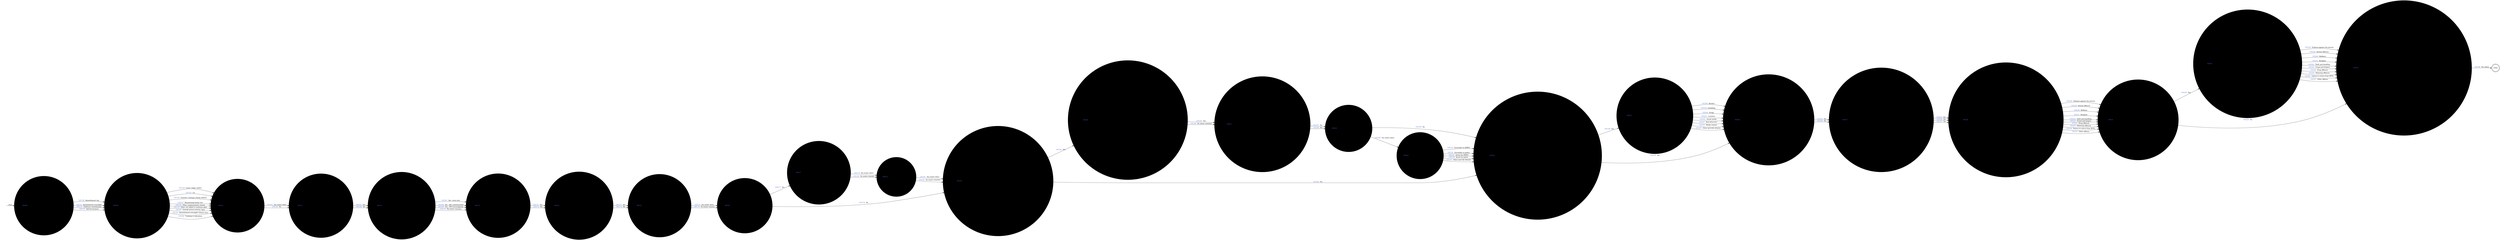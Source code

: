 digraph TEMPORARY_RELEASE_FAILURE_2 {
  rankdir=LR;
  node [shape = circle];

  START_NODE [label="", shape=none];
  START_NODE -> 49308 [label = "start"];
  END_NODE [label="END", shape="doublecircle"];
  49308 [label=< <FONT COLOR="royalblue">49308 </FONT> What type of temporary licence was breached? >, style="filled", color="#DDD"];
  49308 -> 49309 [label=< <FONT COLOR="royalblue">195150 </FONT> Resettlement day >, color="#DDD"];
  49308 -> 49309 [label=< <FONT COLOR="royalblue">195151 </FONT> Resettlement overnight >, color="#DDD"];
  49308 -> 49309 [label=< <FONT COLOR="royalblue">195152 </FONT> Childcare resettlement >, color="#DDD"];
  49308 -> 49309 [label=< <FONT COLOR="royalblue">195153 </FONT> Special purpose >, color="#DDD"];
  49309 [label=< <FONT COLOR="royalblue">49309 </FONT> What was the specific purpose of temporary release? >, style="filled", color="#DDD"];
  49309 -> 49310 [label=< <FONT COLOR="royalblue">195154 </FONT> Court / legal / police >, color="#DDD"];
  49309 -> 49310 [label=< <FONT COLOR="royalblue">195155 </FONT> Crl >, color="#DDD"];
  49309 -> 49310 [label=< <FONT COLOR="royalblue">195156 </FONT> Funeral / visiting a dying relative >, color="#DDD"];
  49309 -> 49310 [label=< <FONT COLOR="royalblue">195157 </FONT> Maintaining family ties >, color="#DDD"];
  49309 -> 49310 [label=< <FONT COLOR="royalblue">195158 </FONT> Other compassionate reason >, color="#DDD"];
  49309 -> 49310 [label=< <FONT COLOR="royalblue">195159 </FONT> Other rdr linked to sentence plan >, color="#DDD"];
  49309 -> 49310 [label=< <FONT COLOR="royalblue">195160 </FONT> Outside prison activity (opa) >, color="#DDD"];
  49309 -> 49310 [label=< <FONT COLOR="royalblue">195161 </FONT> Resettlement overnight release (ror) >, color="#DDD"];
  49309 -> 49310 [label=< <FONT COLOR="royalblue">195162 </FONT> Training or education >, color="#DDD"];
  49310 [label=< <FONT COLOR="royalblue">49310 </FONT> Were the police informed of the incident? >, style="filled", color="#DDD"];
  49310 -> 49311 [label=< <FONT COLOR="royalblue">195163 </FONT> Yes (enter date) >, color="#DDD"];
  49310 -> 49311 [label=< <FONT COLOR="royalblue">195164 </FONT> No >, color="#DDD"];
  49311 [label=< <FONT COLOR="royalblue">49311 </FONT> Is the incident the subject of a police investigation? >, style="filled", color="#DDD"];
  49311 -> 49312 [label=< <FONT COLOR="royalblue">195165 </FONT> Yes >, color="#DDD"];
  49311 -> 49312 [label=< <FONT COLOR="royalblue">195166 </FONT> No >, color="#DDD"];
  49312 [label=< <FONT COLOR="royalblue">49312 </FONT> Is the incident the subject of an internal investigation? >, style="filled", color="#DDD"];
  49312 -> 49313 [label=< <FONT COLOR="royalblue">195167 </FONT> Yes - local only >, color="#DDD"];
  49312 -> 49313 [label=< <FONT COLOR="royalblue">195168 </FONT> Yes - ddc commissioned >, color="#DDD"];
  49312 -> 49313 [label=< <FONT COLOR="royalblue">195169 </FONT> Yes - SFO investigation >, color="#DDD"];
  49312 -> 49313 [label=< <FONT COLOR="royalblue">195170 </FONT> No (enter reasons) >, color="#DDD"];
  49313 [label=< <FONT COLOR="royalblue">49313 </FONT> Is the incident subject to a governor&#39;s adjudication? >, style="filled", color="#DDD"];
  49313 -> 49314 [label=< <FONT COLOR="royalblue">195171 </FONT> Yes >, color="#DDD"];
  49313 -> 49314 [label=< <FONT COLOR="royalblue">195172 </FONT> No >, color="#DDD"];
  49314 [label=< <FONT COLOR="royalblue">49314 </FONT> Is there likely to be any media interest in this incident? >, style="filled", color="#DDD"];
  49314 -> 49315 [label=< <FONT COLOR="royalblue">195173 </FONT> Yes >, color="#DDD"];
  49314 -> 49315 [label=< <FONT COLOR="royalblue">195174 </FONT> No >, color="#DDD"];
  49315 [label=< <FONT COLOR="royalblue">49315 </FONT> Has the prison service press office been informed? >, style="filled", color="#DDD"];
  49315 -> 49316 [label=< <FONT COLOR="royalblue">195175 </FONT> Yes (enter date) >, color="#DDD"];
  49315 -> 49316 [label=< <FONT COLOR="royalblue">195176 </FONT> No (enter reason) >, color="#DDD"];
  49316 [label=< <FONT COLOR="royalblue">49316 </FONT> Is the prisoner subject to restricted ROTL? >, style="filled", color="#DDD"];
  49316 -> 49317 [label=< <FONT COLOR="royalblue">195177 </FONT> Yes >, color="#DDD"];
  49316 -> 49319 [label=< <FONT COLOR="royalblue">195178 </FONT> No >, color="#DDD"];
  49317 [label=< <FONT COLOR="royalblue">49317 </FONT> Has the deputy director of custody been informed? >, style="filled", color="#DDD"];
  49317 -> 49318 [label=< <FONT COLOR="royalblue">195179 </FONT> Yes (enter date) >, color="#DDD"];
  49317 -> 49318 [label=< <FONT COLOR="royalblue">195180 </FONT> No (enter reason) >, color="#DDD"];
  49318 [label=< <FONT COLOR="royalblue">49318 </FONT> Have PPCS been informed? >, style="filled", color="#DDD"];
  49318 -> 49319 [label=< <FONT COLOR="royalblue">195181 </FONT> Yes (enter date) >, color="#DDD"];
  49318 -> 49319 [label=< <FONT COLOR="royalblue">195182 </FONT> No (enter reasons) >, color="#DDD"];
  49319 [label=< <FONT COLOR="royalblue">49319 </FONT> Was the failure of temporary licence or any part of the breach failing to return or returning late? >, style="filled", color="#DDD"];
  49319 -> 49320 [label=< <FONT COLOR="royalblue">195183 </FONT> Yes >, color="#DDD"];
  49319 -> 49324 [label=< <FONT COLOR="royalblue">195184 </FONT> No >, color="#DDD"];
  49320 [label=< <FONT COLOR="royalblue">49320 </FONT> Was the failure to return reported to the police as the offence of failure to return from temporary licence? >, style="filled", color="#DDD"];
  49320 -> 49321 [label=< <FONT COLOR="royalblue">195185 </FONT> Yes >, color="#DDD"];
  49320 -> 49321 [label=< <FONT COLOR="royalblue">195186 </FONT> No (enter reasons) >, color="#DDD"];
  49321 [label=< <FONT COLOR="royalblue">49321 </FONT> Did the prisoner surrender to HMPS custody on the same day the licence expired? >, style="filled", color="#DDD"];
  49321 -> 49322 [label=< <FONT COLOR="royalblue">195187 </FONT> Yes >, color="#DDD"];
  49321 -> 49322 [label=< <FONT COLOR="royalblue">195188 </FONT> No >, color="#DDD"];
  49322 [label=< <FONT COLOR="royalblue">49322 </FONT> Has the prisoner been recaptured? >, style="filled", color="#DDD"];
  49322 -> 49323 [label=< <FONT COLOR="royalblue">195189 </FONT> Yes (enter date) >, color="#DDD"];
  49322 -> 49324 [label=< <FONT COLOR="royalblue">195190 </FONT> No >, color="#DDD"];
  49323 [label=< <FONT COLOR="royalblue">49323 </FONT> How was the prisoner recaptured? >, style="filled", color="#DDD"];
  49323 -> 49324 [label=< <FONT COLOR="royalblue">195191 </FONT> Surrender to HMPS >, color="#DDD"];
  49323 -> 49324 [label=< <FONT COLOR="royalblue">195192 </FONT> Surrender to police >, color="#DDD"];
  49323 -> 49324 [label=< <FONT COLOR="royalblue">195193 </FONT> Arrest by HMPS >, color="#DDD"];
  49323 -> 49324 [label=< <FONT COLOR="royalblue">195194 </FONT> Arrest by police >, color="#DDD"];
  49323 -> 49324 [label=< <FONT COLOR="royalblue">195195 </FONT> Other (provide details) >, color="#DDD"];
  49324 [label=< <FONT COLOR="royalblue">49324 </FONT> Was any part of the failure failing to comply with any other licence conditions (these can be standard or bespoke)? >, style="filled", color="#DDD"];
  49324 -> 49325 [label=< <FONT COLOR="royalblue">195196 </FONT> Yes >, color="#DDD"];
  49324 -> 49326 [label=< <FONT COLOR="royalblue">195197 </FONT> No >, color="#DDD"];
  49325 [label=< <FONT COLOR="royalblue">49325 </FONT> Please specify which conditions (select as many as appropriate) >, style="filled", color="#DDD"];
  49325 -> 49326 [label=< <FONT COLOR="royalblue">195198 </FONT> Alcohol >, color="#DDD"];
  49325 -> 49326 [label=< <FONT COLOR="royalblue">195199 </FONT> Gambling >, color="#DDD"];
  49325 -> 49326 [label=< <FONT COLOR="royalblue">195200 </FONT> Drugs >, color="#DDD"];
  49325 -> 49326 [label=< <FONT COLOR="royalblue">195201 </FONT> Location >, color="#DDD"];
  49325 -> 49326 [label=< <FONT COLOR="royalblue">195202 </FONT> Social media >, color="#DDD"];
  49325 -> 49326 [label=< <FONT COLOR="royalblue">195203 </FONT> Bad behaviour >, color="#DDD"];
  49325 -> 49326 [label=< <FONT COLOR="royalblue">195204 </FONT> Media contact >, color="#DDD"];
  49325 -> 49326 [label=< <FONT COLOR="royalblue">195205 </FONT> Other (provide details) >, color="#DDD"];
  49326 [label=< <FONT COLOR="royalblue">49326 </FONT> Has the prisoner been arrested (including for the offence of failure to return)? >, style="filled", color="#DDD"];
  49326 -> 49327 [label=< <FONT COLOR="royalblue">195223 </FONT> Yes >, color="#DDD"];
  49326 -> 49327 [label=< <FONT COLOR="royalblue">195224 </FONT> No >, color="#DDD"];
  49327 [label=< <FONT COLOR="royalblue">49327 </FONT> Has the prisoner been charged with any offence (including the offence of failure to return)? >, style="filled", color="#DDD"];
  49327 -> 49328 [label=< <FONT COLOR="royalblue">195225 </FONT> Yes >, color="#DDD"];
  49327 -> 49328 [label=< <FONT COLOR="royalblue">195226 </FONT> No >, color="#DDD"];
  49327 -> 49328 [label=< <FONT COLOR="royalblue">195227 </FONT> No >, color="#DDD"];
  49328 [label=< <FONT COLOR="royalblue">49328 </FONT> With what type of offence or offences has the prisoner been charged (select as many as appropriate)? >, style="filled", color="#DDD"];
  49328 -> 49331 [label=< <FONT COLOR="royalblue">195228 </FONT> Violence against the person >, color="#DDD"];
  49328 -> 49331 [label=< <FONT COLOR="royalblue">195229 </FONT> Sexual offences >, color="#DDD"];
  49328 -> 49331 [label=< <FONT COLOR="royalblue">195230 </FONT> Robbery >, color="#DDD"];
  49328 -> 49331 [label=< <FONT COLOR="royalblue">195231 </FONT> Burglary >, color="#DDD"];
  49328 -> 49331 [label=< <FONT COLOR="royalblue">195232 </FONT> Theft and handling >, color="#DDD"];
  49328 -> 49331 [label=< <FONT COLOR="royalblue">195233 </FONT> Fraud and forgery >, color="#DDD"];
  49328 -> 49331 [label=< <FONT COLOR="royalblue">195234 </FONT> Drug offences >, color="#DDD"];
  49328 -> 49331 [label=< <FONT COLOR="royalblue">195235 </FONT> Motoring offences >, color="#DDD"];
  49328 -> 49331 [label=< <FONT COLOR="royalblue">195236 </FONT> Failure to return from ROTL >, color="#DDD"];
  49328 -> 49331 [label=< <FONT COLOR="royalblue">195237 </FONT> Other offence >, color="#DDD"];
  49331 [label=< <FONT COLOR="royalblue">49331 </FONT> Has the prisoner been found guilty of offences committed on ROTL? >, style="filled", color="#DDD"];
  49331 -> 49334 [label=< <FONT COLOR="royalblue">195249 </FONT> Yes >, color="#DDD"];
  49331 -> 49335 [label=< <FONT COLOR="royalblue">195250 </FONT> No >, color="#DDD"];
  49334 [label=< <FONT COLOR="royalblue">49334 </FONT> What offence or offences has the prisoner been found guilty of (select as many as appropriate)? >, style="filled", color="#DDD"];
  49334 -> 49335 [label=< <FONT COLOR="royalblue">195238 </FONT> Violence against the person >, color="#DDD"];
  49334 -> 49335 [label=< <FONT COLOR="royalblue">195239 </FONT> Sexual offences >, color="#DDD"];
  49334 -> 49335 [label=< <FONT COLOR="royalblue">195240 </FONT> Robbery >, color="#DDD"];
  49334 -> 49335 [label=< <FONT COLOR="royalblue">195241 </FONT> Burglary >, color="#DDD"];
  49334 -> 49335 [label=< <FONT COLOR="royalblue">195242 </FONT> Theft and handling >, color="#DDD"];
  49334 -> 49335 [label=< <FONT COLOR="royalblue">195243 </FONT> Fraud and forgery >, color="#DDD"];
  49334 -> 49335 [label=< <FONT COLOR="royalblue">195244 </FONT> Drug offences >, color="#DDD"];
  49334 -> 49335 [label=< <FONT COLOR="royalblue">195245 </FONT> Motoring offences >, color="#DDD"];
  49334 -> 49335 [label=< <FONT COLOR="royalblue">195246 </FONT> Failure to return from ROTL >, color="#DDD"];
  49334 -> 49335 [label=< <FONT COLOR="royalblue">195247 </FONT> Other offence >, color="#DDD"];
  49335 [label=< <FONT COLOR="royalblue">49335 </FONT> Confirm SFO team, offender manager in the community, victim liaison officer and employer (where appropriate) informed >, style="filled", color="#DDD"];
  49335 -> END_NODE [label=< <FONT COLOR="royalblue">195248 </FONT> Yes (date) >, color="#DDD"];
}